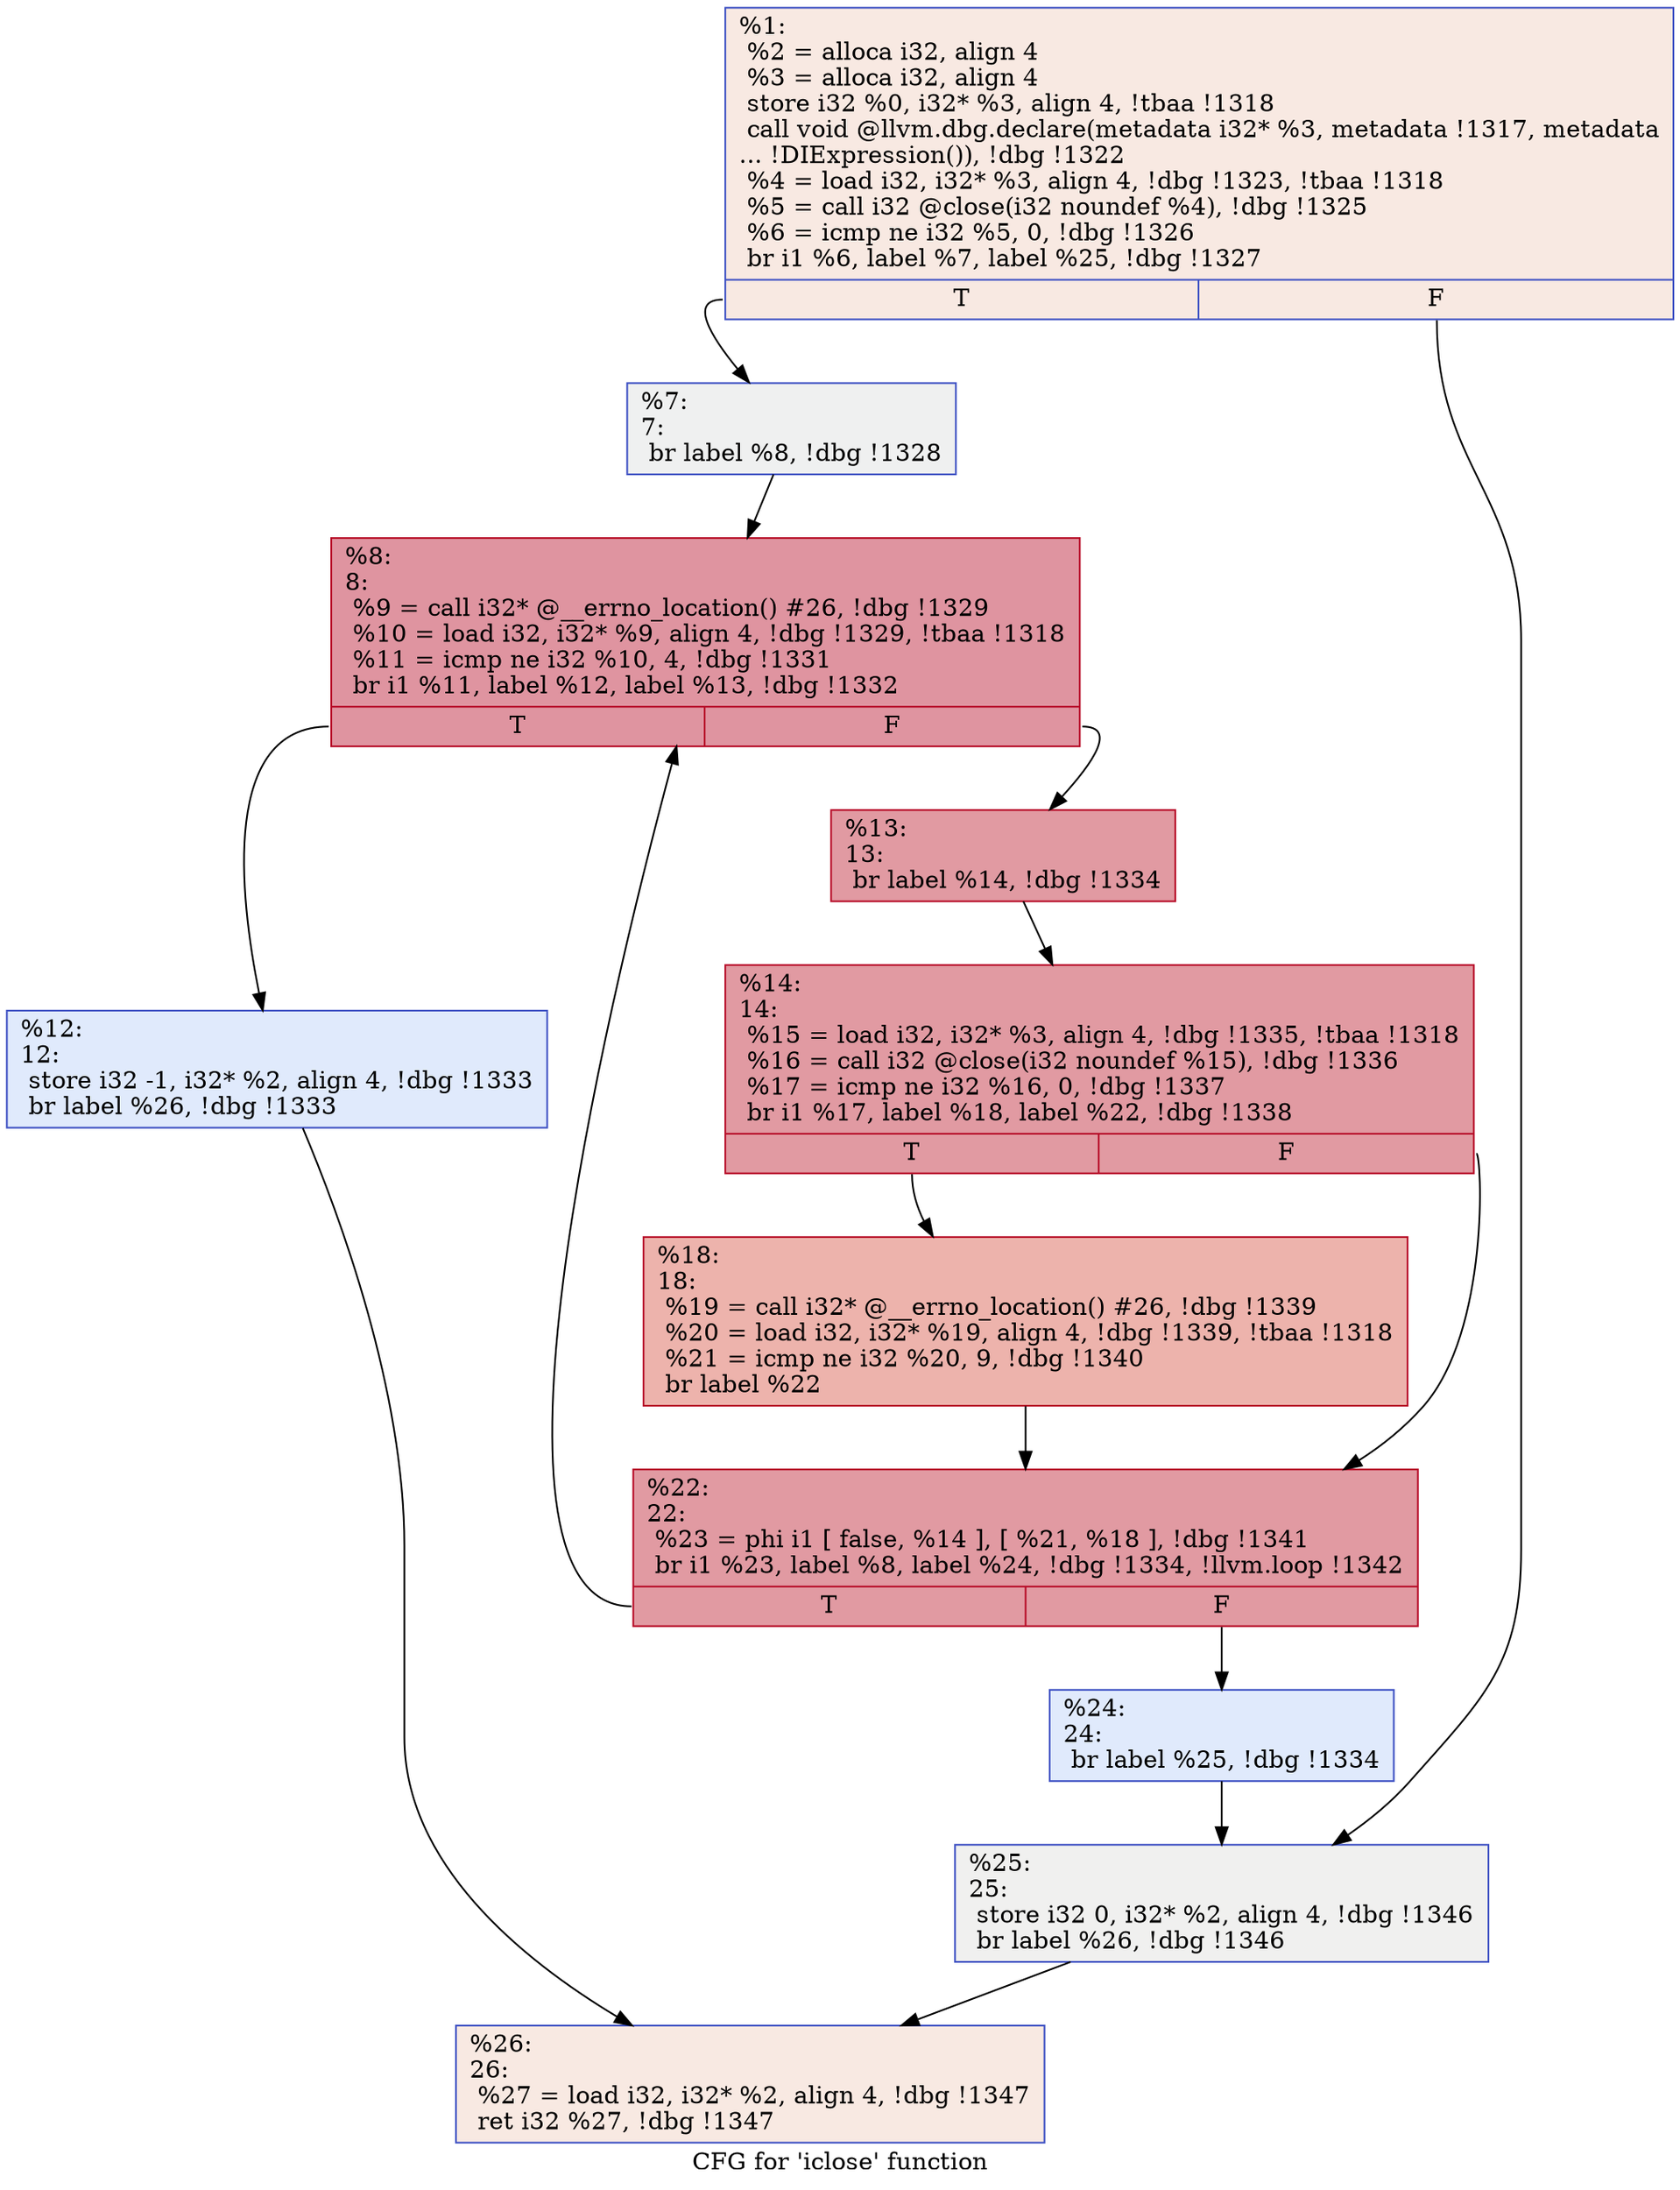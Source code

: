 digraph "CFG for 'iclose' function" {
	label="CFG for 'iclose' function";

	Node0xfa80e0 [shape=record,color="#3d50c3ff", style=filled, fillcolor="#efcebd70",label="{%1:\l  %2 = alloca i32, align 4\l  %3 = alloca i32, align 4\l  store i32 %0, i32* %3, align 4, !tbaa !1318\l  call void @llvm.dbg.declare(metadata i32* %3, metadata !1317, metadata\l... !DIExpression()), !dbg !1322\l  %4 = load i32, i32* %3, align 4, !dbg !1323, !tbaa !1318\l  %5 = call i32 @close(i32 noundef %4), !dbg !1325\l  %6 = icmp ne i32 %5, 0, !dbg !1326\l  br i1 %6, label %7, label %25, !dbg !1327\l|{<s0>T|<s1>F}}"];
	Node0xfa80e0:s0 -> Node0xfa8be0;
	Node0xfa80e0:s1 -> Node0xfa8e60;
	Node0xfa8be0 [shape=record,color="#3d50c3ff", style=filled, fillcolor="#dbdcde70",label="{%7:\l7:                                                \l  br label %8, !dbg !1328\l}"];
	Node0xfa8be0 -> Node0xfa8c30;
	Node0xfa8c30 [shape=record,color="#b70d28ff", style=filled, fillcolor="#b70d2870",label="{%8:\l8:                                                \l  %9 = call i32* @__errno_location() #26, !dbg !1329\l  %10 = load i32, i32* %9, align 4, !dbg !1329, !tbaa !1318\l  %11 = icmp ne i32 %10, 4, !dbg !1331\l  br i1 %11, label %12, label %13, !dbg !1332\l|{<s0>T|<s1>F}}"];
	Node0xfa8c30:s0 -> Node0xfa8c80;
	Node0xfa8c30:s1 -> Node0xfa8cd0;
	Node0xfa8c80 [shape=record,color="#3d50c3ff", style=filled, fillcolor="#b9d0f970",label="{%12:\l12:                                               \l  store i32 -1, i32* %2, align 4, !dbg !1333\l  br label %26, !dbg !1333\l}"];
	Node0xfa8c80 -> Node0xfa8eb0;
	Node0xfa8cd0 [shape=record,color="#b70d28ff", style=filled, fillcolor="#bb1b2c70",label="{%13:\l13:                                               \l  br label %14, !dbg !1334\l}"];
	Node0xfa8cd0 -> Node0xfa8d20;
	Node0xfa8d20 [shape=record,color="#b70d28ff", style=filled, fillcolor="#bb1b2c70",label="{%14:\l14:                                               \l  %15 = load i32, i32* %3, align 4, !dbg !1335, !tbaa !1318\l  %16 = call i32 @close(i32 noundef %15), !dbg !1336\l  %17 = icmp ne i32 %16, 0, !dbg !1337\l  br i1 %17, label %18, label %22, !dbg !1338\l|{<s0>T|<s1>F}}"];
	Node0xfa8d20:s0 -> Node0xfa8d70;
	Node0xfa8d20:s1 -> Node0xfa8dc0;
	Node0xfa8d70 [shape=record,color="#b70d28ff", style=filled, fillcolor="#d6524470",label="{%18:\l18:                                               \l  %19 = call i32* @__errno_location() #26, !dbg !1339\l  %20 = load i32, i32* %19, align 4, !dbg !1339, !tbaa !1318\l  %21 = icmp ne i32 %20, 9, !dbg !1340\l  br label %22\l}"];
	Node0xfa8d70 -> Node0xfa8dc0;
	Node0xfa8dc0 [shape=record,color="#b70d28ff", style=filled, fillcolor="#bb1b2c70",label="{%22:\l22:                                               \l  %23 = phi i1 [ false, %14 ], [ %21, %18 ], !dbg !1341\l  br i1 %23, label %8, label %24, !dbg !1334, !llvm.loop !1342\l|{<s0>T|<s1>F}}"];
	Node0xfa8dc0:s0 -> Node0xfa8c30;
	Node0xfa8dc0:s1 -> Node0xfa8e10;
	Node0xfa8e10 [shape=record,color="#3d50c3ff", style=filled, fillcolor="#b9d0f970",label="{%24:\l24:                                               \l  br label %25, !dbg !1334\l}"];
	Node0xfa8e10 -> Node0xfa8e60;
	Node0xfa8e60 [shape=record,color="#3d50c3ff", style=filled, fillcolor="#dedcdb70",label="{%25:\l25:                                               \l  store i32 0, i32* %2, align 4, !dbg !1346\l  br label %26, !dbg !1346\l}"];
	Node0xfa8e60 -> Node0xfa8eb0;
	Node0xfa8eb0 [shape=record,color="#3d50c3ff", style=filled, fillcolor="#efcebd70",label="{%26:\l26:                                               \l  %27 = load i32, i32* %2, align 4, !dbg !1347\l  ret i32 %27, !dbg !1347\l}"];
}

